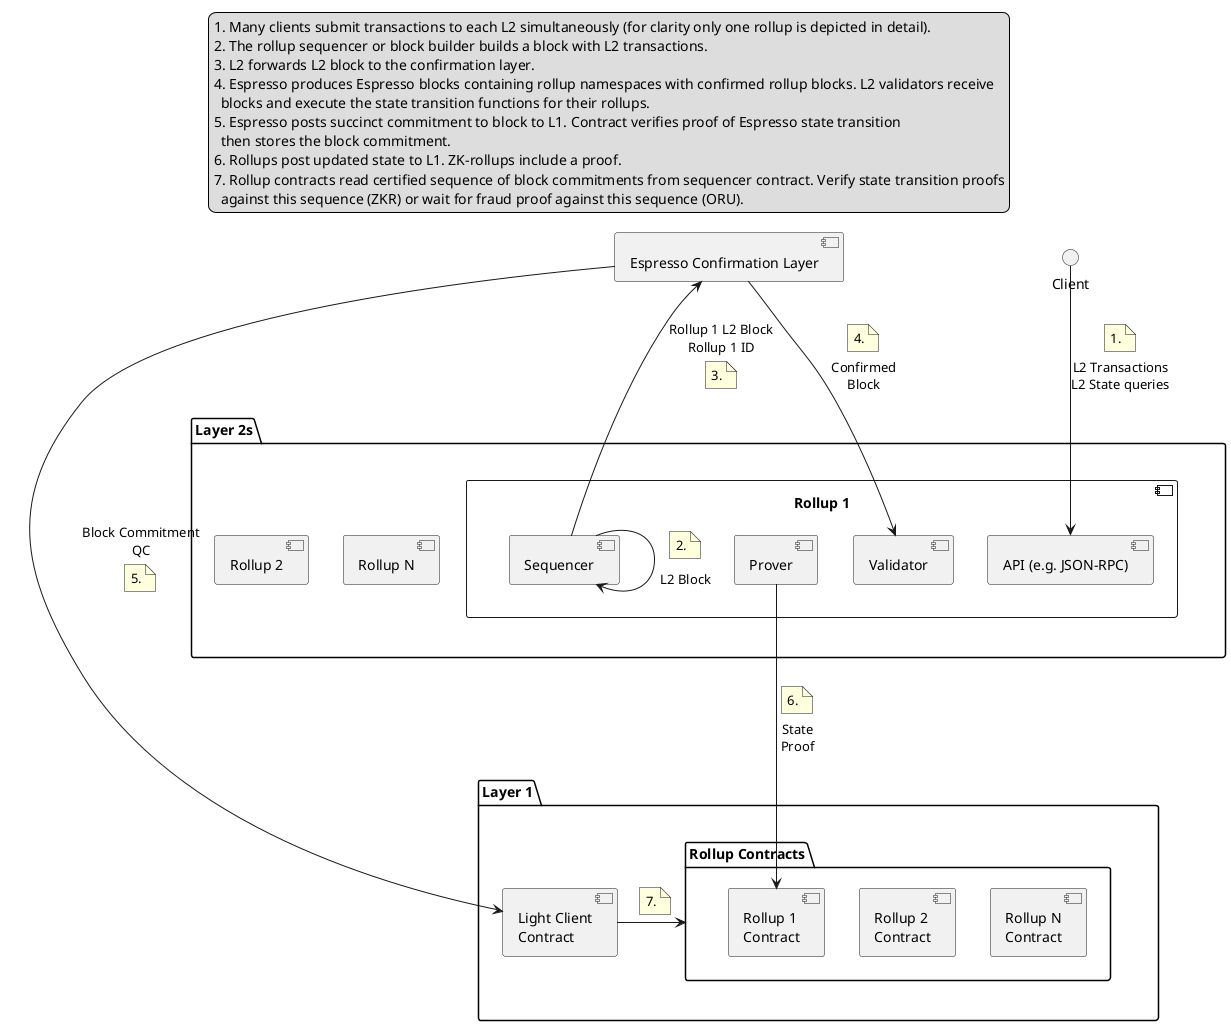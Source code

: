@startuml
component "Espresso Confirmation Layer" as Esp
package "Layer 2s" as L2 {
    component "Rollup 1" as L2_1 {
        component "API (e.g. JSON-RPC)" as L2_1_RPC
        component Sequencer as L2_Seq
        component Validator as L2_1_Val
        component Prover as L2_1_Prover
        ' component "State DB" as L2_1_State
    }
    component "Rollup 2" as L2_2
    component "Rollup N" as L2_N
}
package "Layer 1" as L1 {
    component "Light Client\nContract" as LC
    package "Rollup Contracts" as L2_L1 {
        component "Rollup 1\nContract" as L2_1_L1
        component "Rollup 2\nContract" as L2_2_L1
        component "Rollup N\nContract" as L2_N_L1
    }
}

Client --> L2_1_RPC : L2 Transactions\nL2 State queries
note top of link
1.
end note

' L2_1_RPC -> L2_Seq: L2 Transactions

L2_Seq -> L2_Seq: L2 Block
note top of link
2.
end note

L2_Seq -left-> Esp : Rollup 1 L2 Block\nRollup 1 ID
note of link
3.
end note

Esp -> L2_1_Val : Confirmed\nBlock
' Esp -> L2_2 : Confirmed\nBlock
' Esp -> L2_N : Confirmed\nBlock
note top of link
4.
end note

Esp --> LC : Block Commitment\nQC
note bottom of link
5.
end note

L2_1_Prover -> L2_1_L1 : State\nProof
' L2_2 -> L2_2_L1 : State\nProof
' L2_N -> L2_N_L1 : State\nProof
note top of link
6.
end note

LC -> L2_L1
note bottom of link
7.
end note

' L2 1 details
' L2_1_RPC <-down- L2_1_State : Read state
' L2_1_Val -down-> L2_1_State : Write state
' L2_1_Prover <-down- L2_1_State : Read State

' Layout
' L2_1_RPC -[hidden]r-> L2_1_Val
L2_1 -[hidden]r-> L2_2
L2_2 -[hidden]r-> L2_N
L2_1_L1 -[hidden]r-> L2_2_L1
L2_2_L1 -[hidden]r-> L2_N_L1
L2 -[hidden]d-> L1
Esp -[hidden]d-> L2
legend top
1. Many clients submit transactions to each L2 simultaneously (for clarity only one rollup is depicted in detail).
2. The rollup sequencer or block builder builds a block with L2 transactions.
3. L2 forwards L2 block to the confirmation layer.
4. Espresso produces Espresso blocks containing rollup namespaces with confirmed rollup blocks. L2 validators receive
  blocks and execute the state transition functions for their rollups.
5. Espresso posts succinct commitment to block to L1. Contract verifies proof of Espresso state transition
  then stores the block commitment.
6. Rollups post updated state to L1. ZK-rollups include a proof.
7. Rollup contracts read certified sequence of block commitments from sequencer contract. Verify state transition proofs
  against this sequence (ZKR) or wait for fraud proof against this sequence (ORU).
endlegend

@enduml

